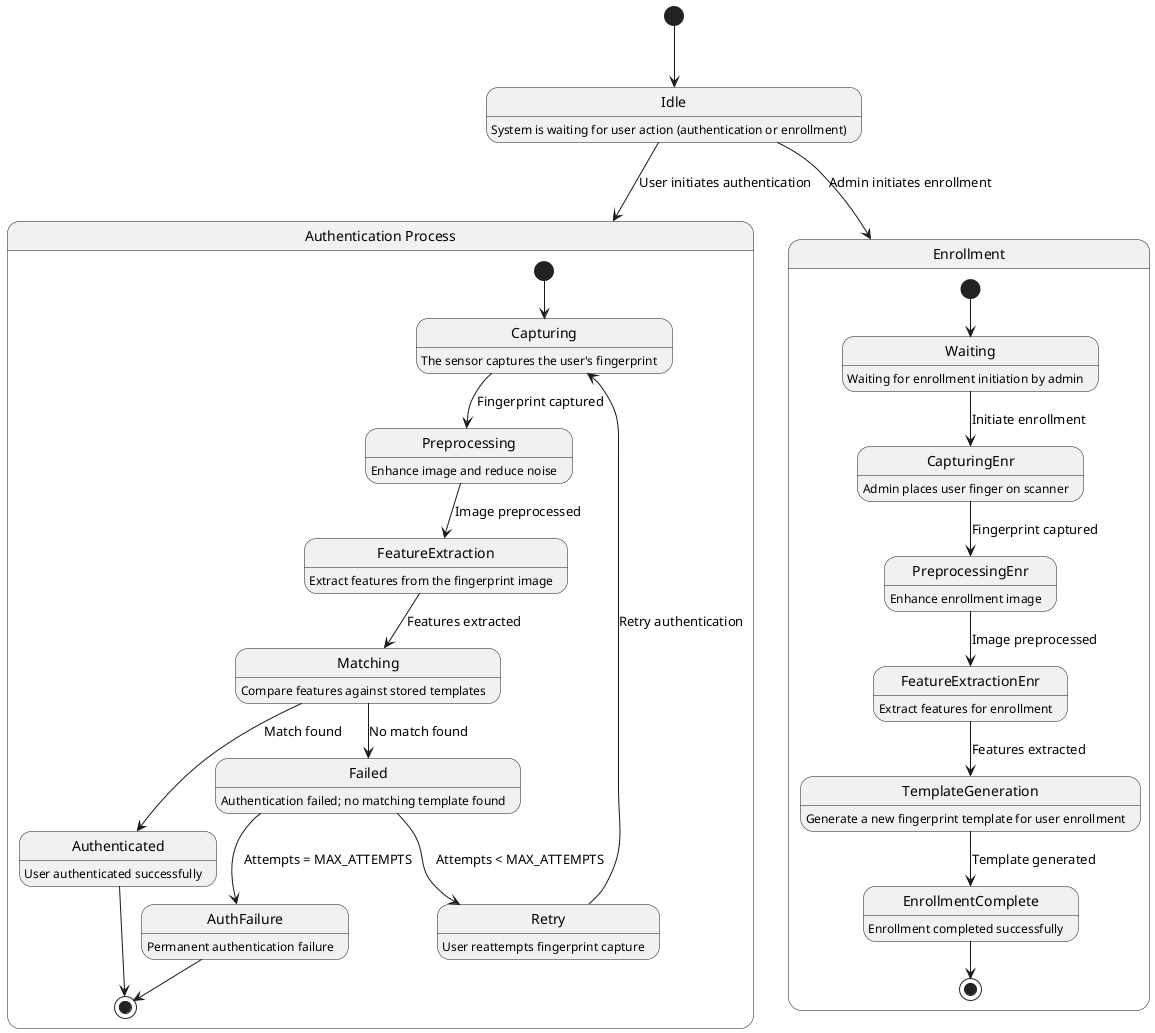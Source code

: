 @startuml
[*] --> Idle

state Idle : System is waiting for user action (authentication or enrollment)

' --- Nested Authentication Flow ---
state "Authentication Process" as Auth {
  [*] --> Capturing
  state Capturing : The sensor captures the user's fingerprint
  Capturing --> Preprocessing : Fingerprint captured
  state Preprocessing : Enhance image and reduce noise
  Preprocessing --> FeatureExtraction : Image preprocessed
  state FeatureExtraction : Extract features from the fingerprint image
  FeatureExtraction --> Matching : Features extracted
  state Matching : Compare features against stored templates
  Matching --> Authenticated : Match found
  Matching --> Failed : No match found
  
  state Authenticated : User authenticated successfully
  state Failed : Authentication failed; no matching template found
  
  ' Branching from Failed based on attempt count
  Failed --> Retry : Attempts < MAX_ATTEMPTS
  Failed --> AuthFailure : Attempts = MAX_ATTEMPTS
  
  state Retry : User reattempts fingerprint capture
  Retry --> Capturing : Retry authentication
  
  state AuthFailure : Permanent authentication failure
  
  Authenticated --> [*]
  AuthFailure --> [*]
}

' --- Nested Enrollment Flow ---
state Enrollment {
  [*] --> Waiting
  state Waiting : Waiting for enrollment initiation by admin
  Waiting --> CapturingEnr : Initiate enrollment
  state CapturingEnr : Admin places user finger on scanner
  CapturingEnr --> PreprocessingEnr : Fingerprint captured
  state PreprocessingEnr : Enhance enrollment image
  PreprocessingEnr --> FeatureExtractionEnr : Image preprocessed
  state FeatureExtractionEnr : Extract features for enrollment
  FeatureExtractionEnr --> TemplateGeneration : Features extracted
  state TemplateGeneration : Generate a new fingerprint template for user enrollment
  TemplateGeneration --> EnrollmentComplete : Template generated
  state EnrollmentComplete : Enrollment completed successfully
  EnrollmentComplete --> [*]
}

' --- Transitions from Idle ---
Idle --> Auth : User initiates authentication
Idle --> Enrollment : Admin initiates enrollment

@enduml
